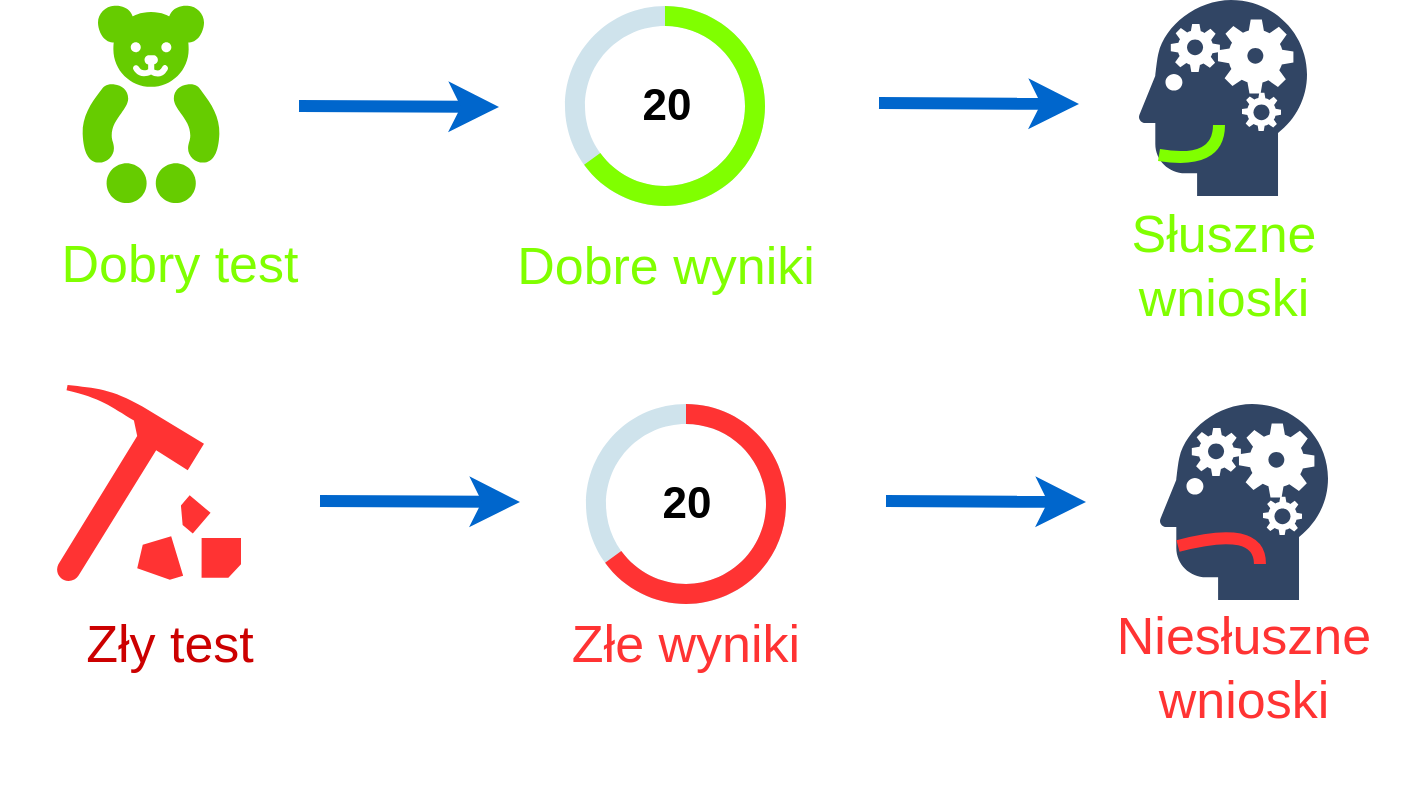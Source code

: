 <mxfile version="16.4.0" type="device"><diagram id="CImm3uffyBCdk5WBtQvi" name="Page-1"><mxGraphModel dx="946" dy="602" grid="1" gridSize="10" guides="1" tooltips="1" connect="1" arrows="1" fold="1" page="1" pageScale="1" pageWidth="800" pageHeight="450" math="0" shadow="0"><root><mxCell id="0"/><mxCell id="1" parent="0"/><mxCell id="UU-S2RHuxFeCheLmZpNd-23" value="" style="group" parent="1" vertex="1" connectable="0"><mxGeometry x="74.5" y="30.5" width="630" height="239.5" as="geometry"/></mxCell><mxCell id="UU-S2RHuxFeCheLmZpNd-24" value="" style="shape=mxgraph.signs.animals.teddy_bear;html=1;pointerEvents=1;fillColor=#66CC00;strokeColor=none;verticalLabelPosition=bottom;verticalAlign=top;align=center;fontSize=26;fontColor=#CC0000;" parent="UU-S2RHuxFeCheLmZpNd-23" vertex="1"><mxGeometry x="-33.5" width="69" height="99" as="geometry"/></mxCell><mxCell id="UU-S2RHuxFeCheLmZpNd-21" value="" style="group" parent="UU-S2RHuxFeCheLmZpNd-23" vertex="1" connectable="0"><mxGeometry x="158" y="0.5" width="200" height="190" as="geometry"/></mxCell><mxCell id="UU-S2RHuxFeCheLmZpNd-13" value="" style="verticalLabelPosition=bottom;verticalAlign=top;html=1;shape=mxgraph.basic.donut;dx=10;strokeColor=none;fillColor=#10739E;fontSize=10;fontColor=#000000;align=center;fillOpacity=20;" parent="UU-S2RHuxFeCheLmZpNd-21" vertex="1"><mxGeometry x="50" width="100" height="100" as="geometry"/></mxCell><mxCell id="UU-S2RHuxFeCheLmZpNd-14" value="20" style="verticalLabelPosition=middle;verticalAlign=middle;html=1;shape=mxgraph.basic.partConcEllipse;startAngle=0;endAngle=0.65;arcWidth=0.2;strokeColor=none;fillColor=#80FF00;fontSize=22;fontColor=#000000;align=center;fontStyle=1" parent="UU-S2RHuxFeCheLmZpNd-13" vertex="1"><mxGeometry width="100" height="100" as="geometry"/></mxCell><mxCell id="UU-S2RHuxFeCheLmZpNd-32" value="Dobre wyniki" style="text;html=1;strokeColor=none;fillColor=none;align=center;verticalAlign=middle;whiteSpace=wrap;rounded=0;fontSize=26;fontColor=#80FF00;" parent="UU-S2RHuxFeCheLmZpNd-21" vertex="1"><mxGeometry x="15" y="119.5" width="170" height="20" as="geometry"/></mxCell><mxCell id="UU-S2RHuxFeCheLmZpNd-11" value="" style="shape=mxgraph.signs.healthcare.mental_health;html=1;pointerEvents=1;fillColor=#314564;strokeColor=none;verticalLabelPosition=bottom;verticalAlign=top;align=center;" parent="UU-S2RHuxFeCheLmZpNd-23" vertex="1"><mxGeometry x="495" y="-2.5" width="84" height="98" as="geometry"/></mxCell><mxCell id="UU-S2RHuxFeCheLmZpNd-37" value="" style="curved=1;endArrow=none;html=1;strokeWidth=6;fillColor=#67AB9F;fontSize=26;fontColor=#FF3333;endFill=0;strokeColor=#80FF00;" parent="UU-S2RHuxFeCheLmZpNd-23" edge="1"><mxGeometry width="50" height="50" relative="1" as="geometry"><mxPoint x="505" y="75" as="sourcePoint"/><mxPoint x="535" y="60" as="targetPoint"/><Array as="points"><mxPoint x="535" y="80"/></Array></mxGeometry></mxCell><mxCell id="UU-S2RHuxFeCheLmZpNd-41" value="" style="endArrow=classic;html=1;strokeColor=#0066CC;strokeWidth=6;fillColor=#67AB9F;fontSize=26;fontColor=#FF3333;" parent="UU-S2RHuxFeCheLmZpNd-23" edge="1"><mxGeometry width="50" height="50" relative="1" as="geometry"><mxPoint x="75" y="50.5" as="sourcePoint"/><mxPoint x="175" y="51" as="targetPoint"/></mxGeometry></mxCell><mxCell id="UU-S2RHuxFeCheLmZpNd-43" value="" style="endArrow=classic;html=1;strokeColor=#0066CC;strokeWidth=6;fillColor=#67AB9F;fontSize=26;fontColor=#FF3333;" parent="UU-S2RHuxFeCheLmZpNd-23" edge="1"><mxGeometry width="50" height="50" relative="1" as="geometry"><mxPoint x="365" y="49" as="sourcePoint"/><mxPoint x="465" y="49.5" as="targetPoint"/></mxGeometry></mxCell><mxCell id="UU-S2RHuxFeCheLmZpNd-45" value="Słuszne wnioski" style="text;html=1;strokeColor=none;fillColor=none;align=center;verticalAlign=middle;whiteSpace=wrap;rounded=0;fontSize=26;fontColor=#80FF00;" parent="UU-S2RHuxFeCheLmZpNd-23" vertex="1"><mxGeometry x="452" y="120" width="170" height="20" as="geometry"/></mxCell><mxCell id="UU-S2RHuxFeCheLmZpNd-26" value="Zły test" style="text;html=1;strokeColor=none;fillColor=none;align=center;verticalAlign=middle;whiteSpace=wrap;rounded=0;fontSize=26;fontColor=#CC0000;" parent="1" vertex="1"><mxGeometry y="340" width="170" height="20" as="geometry"/></mxCell><mxCell id="UU-S2RHuxFeCheLmZpNd-27" value="" style="shape=mxgraph.signs.sports.rock_collection;html=1;pointerEvents=1;fillColor=#FF3333;strokeColor=none;verticalLabelPosition=bottom;verticalAlign=top;align=center;fontSize=26;fontColor=#CC0000;" parent="1" vertex="1"><mxGeometry x="28.5" y="220.5" width="92" height="98" as="geometry"/></mxCell><mxCell id="UU-S2RHuxFeCheLmZpNd-28" value="Dobry test" style="text;html=1;strokeColor=none;fillColor=none;align=center;verticalAlign=middle;whiteSpace=wrap;rounded=0;fontSize=26;fontColor=#80FF00;" parent="1" vertex="1"><mxGeometry y="150" width="180" height="20" as="geometry"/></mxCell><mxCell id="UU-S2RHuxFeCheLmZpNd-29" value="" style="group" parent="1" vertex="1" connectable="0"><mxGeometry x="243" y="230" width="200" height="190" as="geometry"/></mxCell><mxCell id="UU-S2RHuxFeCheLmZpNd-30" value="" style="verticalLabelPosition=bottom;verticalAlign=top;html=1;shape=mxgraph.basic.donut;dx=10;strokeColor=none;fillColor=#10739E;fontSize=10;fontColor=#000000;align=center;fillOpacity=20;" parent="UU-S2RHuxFeCheLmZpNd-29" vertex="1"><mxGeometry x="50" width="100" height="100" as="geometry"/></mxCell><mxCell id="UU-S2RHuxFeCheLmZpNd-31" value="20" style="verticalLabelPosition=middle;verticalAlign=middle;html=1;shape=mxgraph.basic.partConcEllipse;startAngle=0;endAngle=0.65;arcWidth=0.2;strokeColor=none;fillColor=#FF3333;fontSize=22;fontColor=#000000;align=center;fontStyle=1" parent="UU-S2RHuxFeCheLmZpNd-30" vertex="1"><mxGeometry width="100" height="100" as="geometry"/></mxCell><mxCell id="UU-S2RHuxFeCheLmZpNd-35" value="Złe wyniki" style="text;html=1;strokeColor=none;fillColor=none;align=center;verticalAlign=middle;whiteSpace=wrap;rounded=0;fontSize=26;fontColor=#FF3333;" parent="UU-S2RHuxFeCheLmZpNd-29" vertex="1"><mxGeometry x="15" y="110" width="170" height="20" as="geometry"/></mxCell><mxCell id="UU-S2RHuxFeCheLmZpNd-39" value="" style="shape=mxgraph.signs.healthcare.mental_health;html=1;pointerEvents=1;fillColor=#314564;strokeColor=none;verticalLabelPosition=bottom;verticalAlign=top;align=center;" parent="1" vertex="1"><mxGeometry x="580" y="230" width="84" height="98" as="geometry"/></mxCell><mxCell id="UU-S2RHuxFeCheLmZpNd-40" value="" style="curved=1;endArrow=none;html=1;strokeWidth=6;fillColor=#67AB9F;fontSize=26;fontColor=#FF3333;endFill=0;strokeColor=#FF3333;entryX=0.595;entryY=0.816;entryDx=0;entryDy=0;entryPerimeter=0;" parent="1" target="UU-S2RHuxFeCheLmZpNd-39" edge="1"><mxGeometry width="50" height="50" relative="1" as="geometry"><mxPoint x="589" y="301" as="sourcePoint"/><mxPoint x="630" y="130" as="targetPoint"/><Array as="points"><mxPoint x="630" y="290"/></Array></mxGeometry></mxCell><mxCell id="UU-S2RHuxFeCheLmZpNd-42" value="" style="endArrow=classic;html=1;strokeColor=#0066CC;strokeWidth=6;fillColor=#67AB9F;fontSize=26;fontColor=#FF3333;" parent="1" edge="1"><mxGeometry width="50" height="50" relative="1" as="geometry"><mxPoint x="160" y="278.5" as="sourcePoint"/><mxPoint x="260" y="279" as="targetPoint"/></mxGeometry></mxCell><mxCell id="UU-S2RHuxFeCheLmZpNd-44" value="" style="endArrow=classic;html=1;strokeColor=#0066CC;strokeWidth=6;fillColor=#67AB9F;fontSize=26;fontColor=#FF3333;" parent="1" edge="1"><mxGeometry width="50" height="50" relative="1" as="geometry"><mxPoint x="443" y="278.5" as="sourcePoint"/><mxPoint x="543" y="279" as="targetPoint"/></mxGeometry></mxCell><mxCell id="UU-S2RHuxFeCheLmZpNd-47" value="Niesłuszne wnioski" style="text;html=1;strokeColor=none;fillColor=none;align=center;verticalAlign=middle;whiteSpace=wrap;rounded=0;fontSize=26;fontColor=#FF3333;" parent="1" vertex="1"><mxGeometry x="537" y="352" width="170" height="20" as="geometry"/></mxCell></root></mxGraphModel></diagram></mxfile>